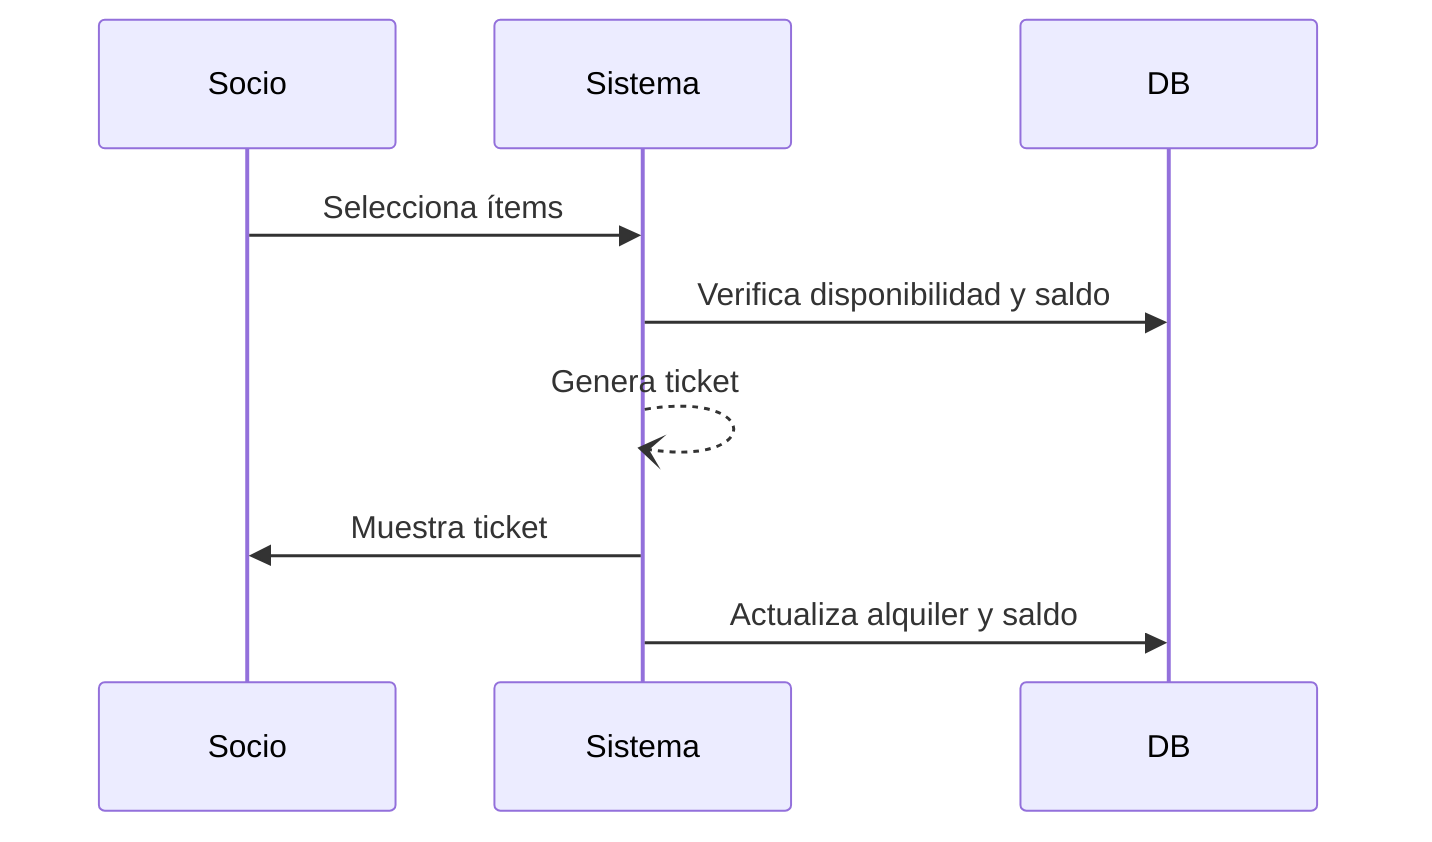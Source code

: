 sequenceDiagram
  participant Socio
  participant Sistema
  participant DB

  Socio->>Sistema: Selecciona ítems
  Sistema->>DB: Verifica disponibilidad y saldo
  Sistema--)Sistema: Genera ticket
  Sistema->>Socio: Muestra ticket
  Sistema->>DB: Actualiza alquiler y saldo